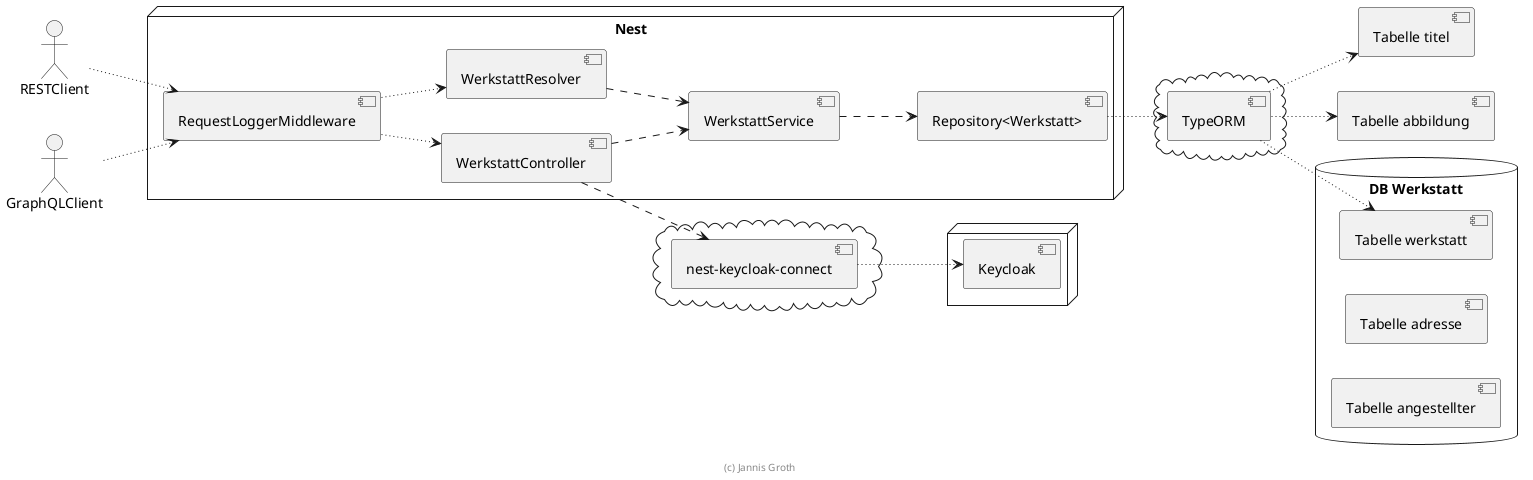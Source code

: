 @startuml Komponenten

left to right direction

actor RESTClient
actor GraphQLClient

node "Nest" {
  [RequestLoggerMiddleware]

  [WerkstattController]
  [WerkstattResolver]

  [WerkstattService]

  [Repository<Werkstatt>]

}


cloud {
    [TypeORM]
}

cloud {
    [nest-keycloak-connect]
}

database "DB Werkstatt" {
    [Tabelle werkstatt]
    [Tabelle adresse]
    [Tabelle angestellter]
}

node {
    [Keycloak]
}

RESTClient ~~> [RequestLoggerMiddleware]
GraphQLClient ~~> [RequestLoggerMiddleware]

[RequestLoggerMiddleware] ~~> [WerkstattController]
[RequestLoggerMiddleware] ~~> [WerkstattResolver]

[WerkstattController] ..> [WerkstattService]
[WerkstattResolver] ..> [WerkstattService]
[WerkstattService] ..> [Repository<Werkstatt>]

[Repository<Werkstatt>] ~~> [TypeORM]
[TypeORM] ~~> [Tabelle werkstatt]
[TypeORM] ~~> [Tabelle titel]
[TypeORM] ~~> [Tabelle abbildung]

[WerkstattController] ..> [nest-keycloak-connect]
[nest-keycloak-connect] ~~> [Keycloak]

footer (c) Jannis Groth

@enduml
